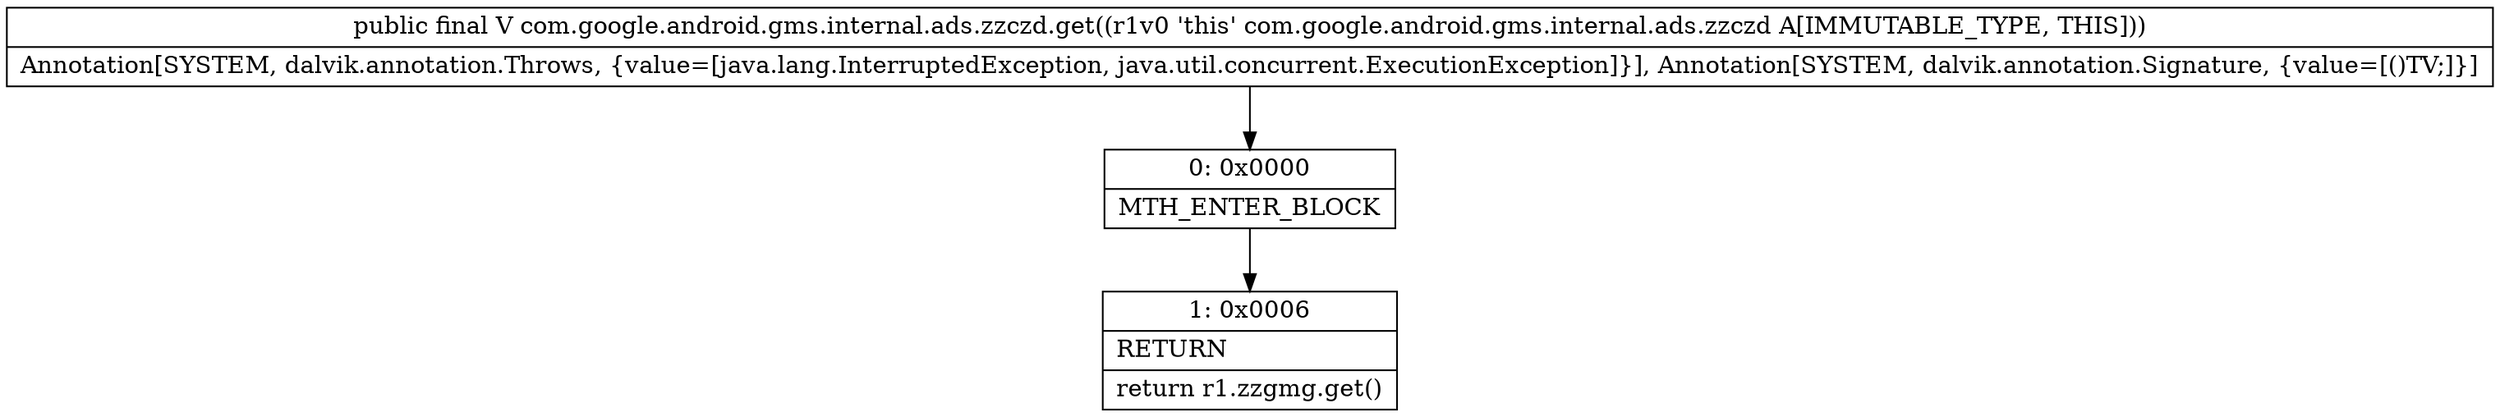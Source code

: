 digraph "CFG forcom.google.android.gms.internal.ads.zzczd.get()Ljava\/lang\/Object;" {
Node_0 [shape=record,label="{0\:\ 0x0000|MTH_ENTER_BLOCK\l}"];
Node_1 [shape=record,label="{1\:\ 0x0006|RETURN\l|return r1.zzgmg.get()\l}"];
MethodNode[shape=record,label="{public final V com.google.android.gms.internal.ads.zzczd.get((r1v0 'this' com.google.android.gms.internal.ads.zzczd A[IMMUTABLE_TYPE, THIS]))  | Annotation[SYSTEM, dalvik.annotation.Throws, \{value=[java.lang.InterruptedException, java.util.concurrent.ExecutionException]\}], Annotation[SYSTEM, dalvik.annotation.Signature, \{value=[()TV;]\}]\l}"];
MethodNode -> Node_0;
Node_0 -> Node_1;
}


